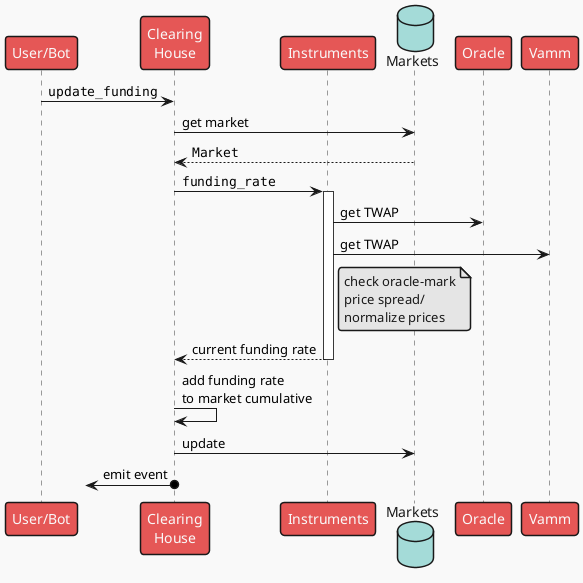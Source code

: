 @startuml update_funding
!theme mars

participant "User/Bot" as user
participant "Clearing\nHouse" as ch
participant "Instruments" as inst
database "Markets" as mkts
participant "Oracle" as oracle
participant "Vamm" as vamm

user -> ch : ""update_funding""

ch -> mkts : get market
return ""Market""

ch -> inst ++: ""funding_rate""
inst -> oracle : get TWAP
inst -> vamm : get TWAP
note right inst
check oracle-mark
price spread/
normalize prices
end note
return current funding rate

ch -> ch : add funding rate\nto market cumulative

ch -> mkts : update

?<-o ch : emit event

@enduml
